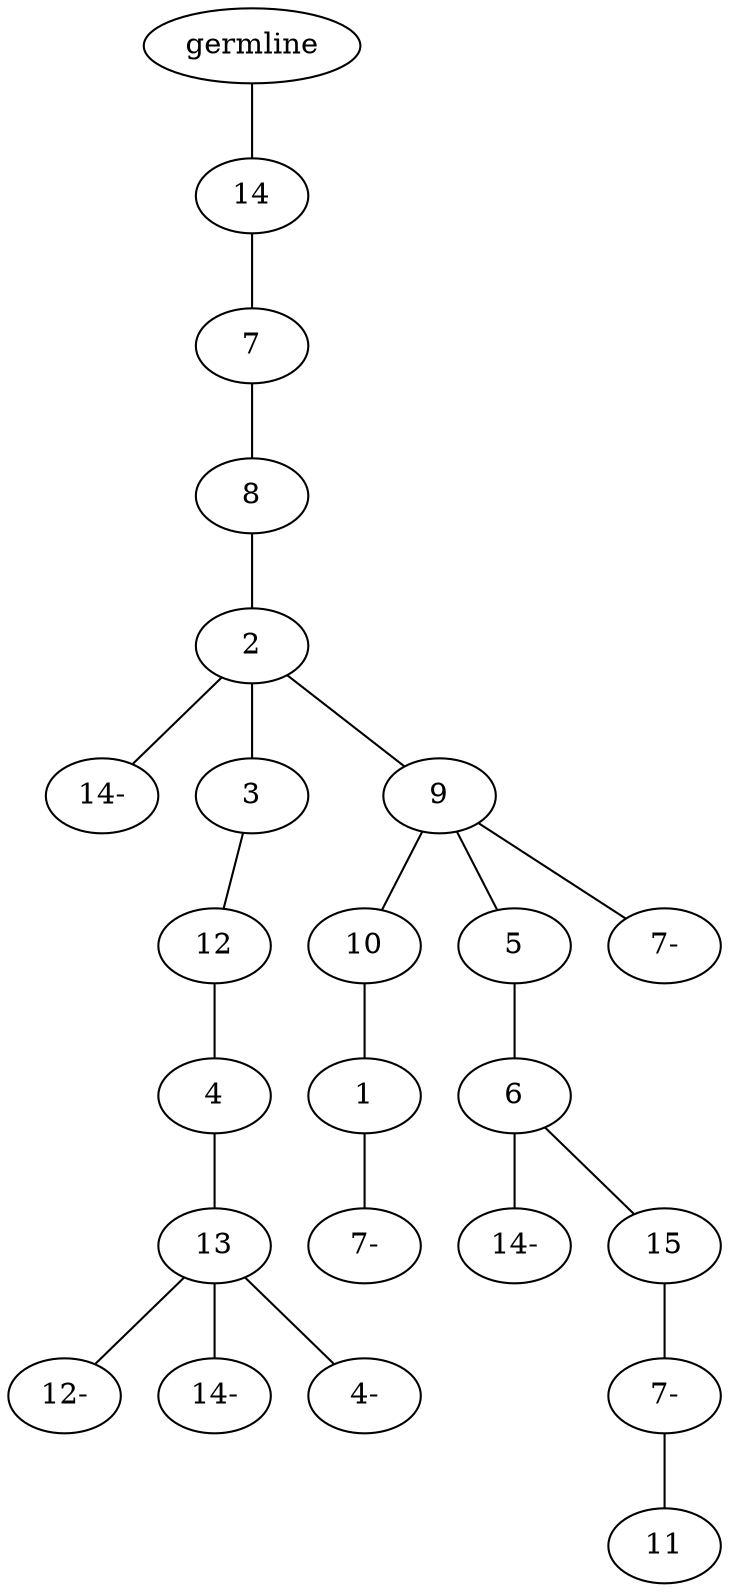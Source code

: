 graph tree {
    "139885187930432" [label="germline"];
    "139885187876464" [label="14"];
    "139885187877328" [label="7"];
    "139885180786480" [label="8"];
    "139885180785472" [label="2"];
    "139885180785952" [label="14-"];
    "139885180785712" [label="3"];
    "139885180785856" [label="12"];
    "139885187769344" [label="4"];
    "139885187770208" [label="13"];
    "139885187770544" [label="12-"];
    "139885187770256" [label="14-"];
    "139885187771360" [label="4-"];
    "139885180787008" [label="9"];
    "139885180786144" [label="10"];
    "139885180787968" [label="1"];
    "139885180787824" [label="7-"];
    "139885180788592" [label="5"];
    "139885180788064" [label="6"];
    "139885180788304" [label="14-"];
    "139885187768960" [label="15"];
    "139885187768576" [label="7-"];
    "139885187769104" [label="11"];
    "139885180787296" [label="7-"];
    "139885187930432" -- "139885187876464";
    "139885187876464" -- "139885187877328";
    "139885187877328" -- "139885180786480";
    "139885180786480" -- "139885180785472";
    "139885180785472" -- "139885180785952";
    "139885180785472" -- "139885180785712";
    "139885180785472" -- "139885180787008";
    "139885180785712" -- "139885180785856";
    "139885180785856" -- "139885187769344";
    "139885187769344" -- "139885187770208";
    "139885187770208" -- "139885187770544";
    "139885187770208" -- "139885187770256";
    "139885187770208" -- "139885187771360";
    "139885180787008" -- "139885180786144";
    "139885180787008" -- "139885180788592";
    "139885180787008" -- "139885180787296";
    "139885180786144" -- "139885180787968";
    "139885180787968" -- "139885180787824";
    "139885180788592" -- "139885180788064";
    "139885180788064" -- "139885180788304";
    "139885180788064" -- "139885187768960";
    "139885187768960" -- "139885187768576";
    "139885187768576" -- "139885187769104";
}
